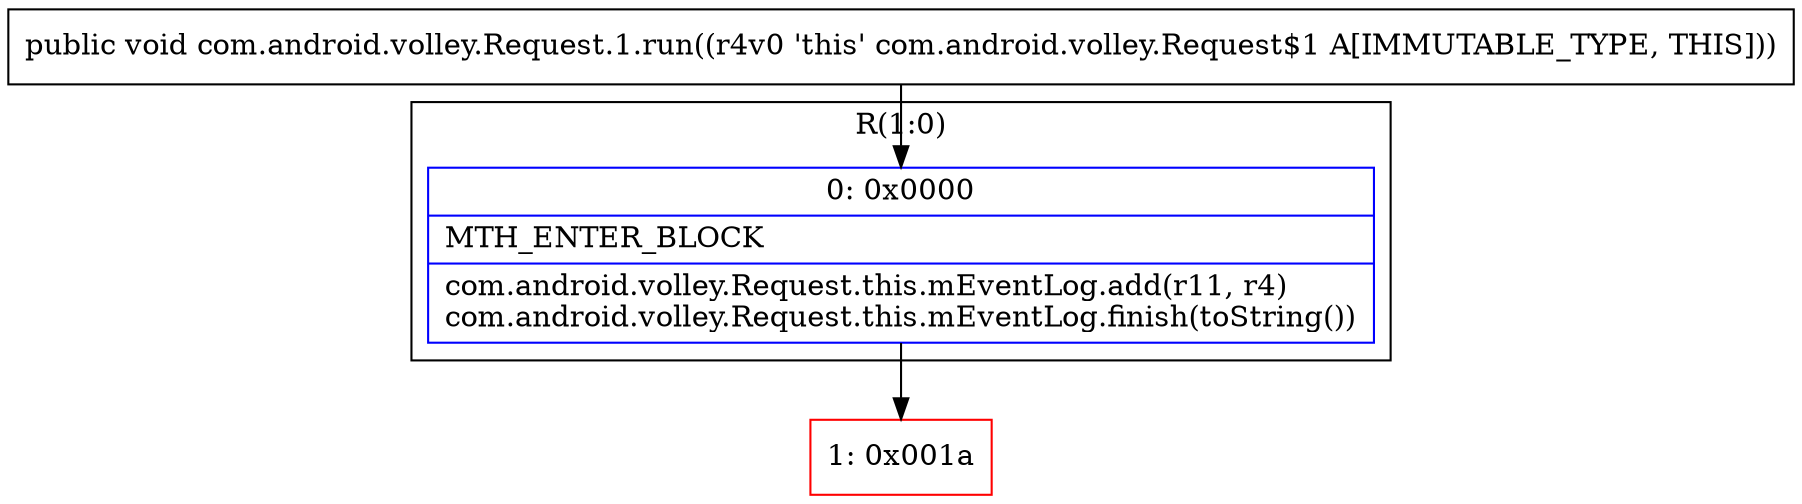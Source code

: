 digraph "CFG forcom.android.volley.Request.1.run()V" {
subgraph cluster_Region_490449148 {
label = "R(1:0)";
node [shape=record,color=blue];
Node_0 [shape=record,label="{0\:\ 0x0000|MTH_ENTER_BLOCK\l|com.android.volley.Request.this.mEventLog.add(r11, r4)\lcom.android.volley.Request.this.mEventLog.finish(toString())\l}"];
}
Node_1 [shape=record,color=red,label="{1\:\ 0x001a}"];
MethodNode[shape=record,label="{public void com.android.volley.Request.1.run((r4v0 'this' com.android.volley.Request$1 A[IMMUTABLE_TYPE, THIS])) }"];
MethodNode -> Node_0;
Node_0 -> Node_1;
}

